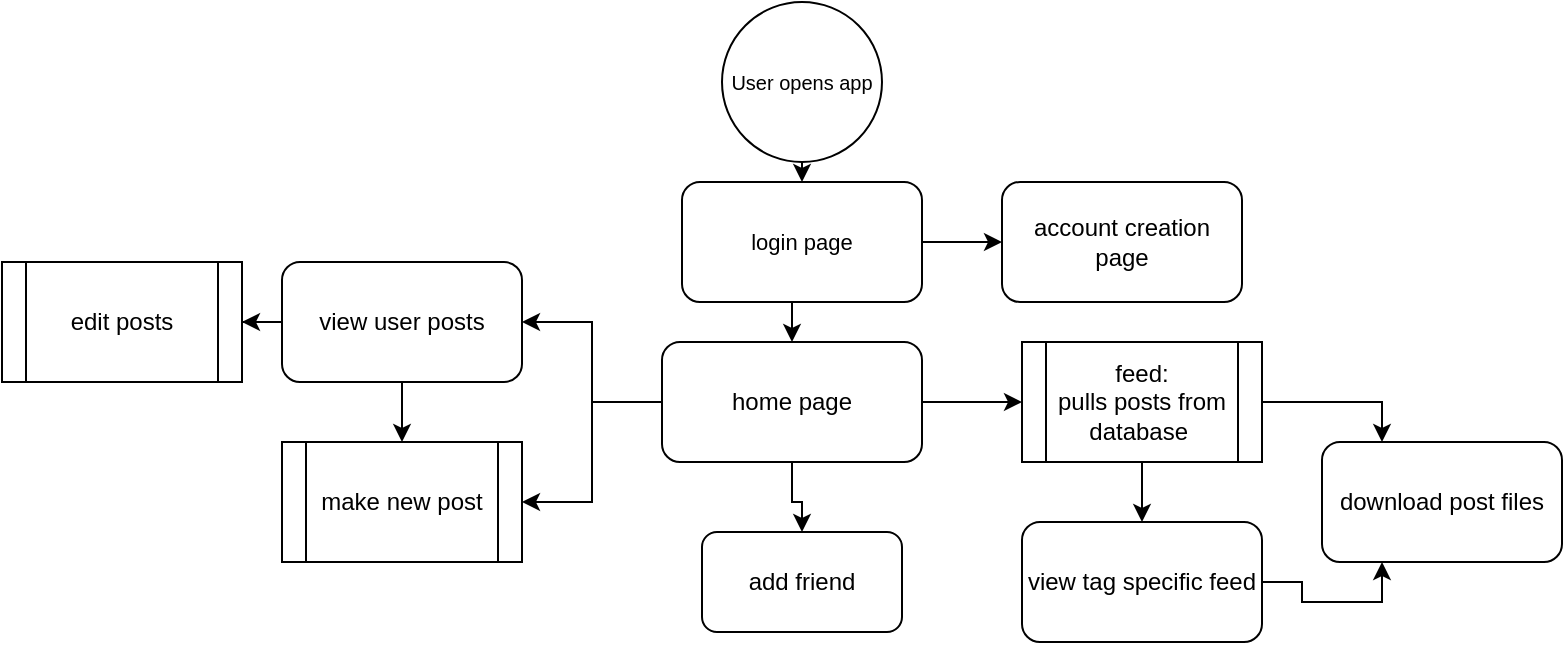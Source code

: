 <mxfile version="26.2.14">
  <diagram name="Page-1" id="vu_4zq0_CacOyYf7HeI1">
    <mxGraphModel grid="0" page="1" gridSize="10" guides="1" tooltips="1" connect="1" arrows="1" fold="1" pageScale="1" pageWidth="800" pageHeight="450" math="0" shadow="0">
      <root>
        <mxCell id="0" />
        <mxCell id="1" parent="0" />
        <mxCell id="XsgtjFMtZnnERw2dFV0--4" style="edgeStyle=orthogonalEdgeStyle;rounded=0;orthogonalLoop=1;jettySize=auto;html=1;exitX=0.5;exitY=1;exitDx=0;exitDy=0;entryX=0.5;entryY=0;entryDx=0;entryDy=0;" edge="1" parent="1" source="XsgtjFMtZnnERw2dFV0--1" target="XsgtjFMtZnnERw2dFV0--2">
          <mxGeometry relative="1" as="geometry" />
        </mxCell>
        <mxCell id="XsgtjFMtZnnERw2dFV0--1" value="&lt;font size=&quot;1&quot;&gt;User opens app&lt;/font&gt;" style="ellipse;whiteSpace=wrap;html=1;aspect=fixed;" vertex="1" parent="1">
          <mxGeometry x="370" y="10" width="80" height="80" as="geometry" />
        </mxCell>
        <mxCell id="XsgtjFMtZnnERw2dFV0--5" style="edgeStyle=orthogonalEdgeStyle;rounded=0;orthogonalLoop=1;jettySize=auto;html=1;exitX=0.5;exitY=1;exitDx=0;exitDy=0;entryX=0.5;entryY=0;entryDx=0;entryDy=0;" edge="1" parent="1" source="XsgtjFMtZnnERw2dFV0--2" target="XsgtjFMtZnnERw2dFV0--3">
          <mxGeometry relative="1" as="geometry" />
        </mxCell>
        <mxCell id="XsgtjFMtZnnERw2dFV0--16" style="edgeStyle=orthogonalEdgeStyle;rounded=0;orthogonalLoop=1;jettySize=auto;html=1;exitX=1;exitY=0.5;exitDx=0;exitDy=0;" edge="1" parent="1" source="XsgtjFMtZnnERw2dFV0--2" target="XsgtjFMtZnnERw2dFV0--15">
          <mxGeometry relative="1" as="geometry" />
        </mxCell>
        <mxCell id="XsgtjFMtZnnERw2dFV0--2" value="&lt;span style=&quot;font-size: 11px;&quot;&gt;login page&lt;/span&gt;" style="rounded=1;whiteSpace=wrap;html=1;" vertex="1" parent="1">
          <mxGeometry x="350" y="100" width="120" height="60" as="geometry" />
        </mxCell>
        <mxCell id="XsgtjFMtZnnERw2dFV0--8" style="edgeStyle=orthogonalEdgeStyle;rounded=0;orthogonalLoop=1;jettySize=auto;html=1;" edge="1" parent="1" source="XsgtjFMtZnnERw2dFV0--3" target="XsgtjFMtZnnERw2dFV0--6">
          <mxGeometry relative="1" as="geometry" />
        </mxCell>
        <mxCell id="XsgtjFMtZnnERw2dFV0--9" style="edgeStyle=orthogonalEdgeStyle;rounded=0;orthogonalLoop=1;jettySize=auto;html=1;entryX=1;entryY=0.5;entryDx=0;entryDy=0;" edge="1" parent="1" source="XsgtjFMtZnnERw2dFV0--3" target="XsgtjFMtZnnERw2dFV0--7">
          <mxGeometry relative="1" as="geometry" />
        </mxCell>
        <mxCell id="XsgtjFMtZnnERw2dFV0--14" style="edgeStyle=orthogonalEdgeStyle;rounded=0;orthogonalLoop=1;jettySize=auto;html=1;entryX=0.5;entryY=0;entryDx=0;entryDy=0;" edge="1" parent="1" source="XsgtjFMtZnnERw2dFV0--3" target="XsgtjFMtZnnERw2dFV0--13">
          <mxGeometry relative="1" as="geometry" />
        </mxCell>
        <mxCell id="XsgtjFMtZnnERw2dFV0--21" style="edgeStyle=orthogonalEdgeStyle;rounded=0;orthogonalLoop=1;jettySize=auto;html=1;entryX=1;entryY=0.5;entryDx=0;entryDy=0;" edge="1" parent="1" source="XsgtjFMtZnnERw2dFV0--3" target="XsgtjFMtZnnERw2dFV0--20">
          <mxGeometry relative="1" as="geometry" />
        </mxCell>
        <mxCell id="XsgtjFMtZnnERw2dFV0--3" value="home page" style="rounded=1;whiteSpace=wrap;html=1;" vertex="1" parent="1">
          <mxGeometry x="340" y="180" width="130" height="60" as="geometry" />
        </mxCell>
        <mxCell id="XsgtjFMtZnnERw2dFV0--11" value="" style="edgeStyle=orthogonalEdgeStyle;rounded=0;orthogonalLoop=1;jettySize=auto;html=1;" edge="1" parent="1" source="XsgtjFMtZnnERw2dFV0--6" target="XsgtjFMtZnnERw2dFV0--10">
          <mxGeometry relative="1" as="geometry" />
        </mxCell>
        <mxCell id="XsgtjFMtZnnERw2dFV0--18" style="edgeStyle=orthogonalEdgeStyle;rounded=0;orthogonalLoop=1;jettySize=auto;html=1;entryX=0.25;entryY=0;entryDx=0;entryDy=0;" edge="1" parent="1" source="XsgtjFMtZnnERw2dFV0--6" target="XsgtjFMtZnnERw2dFV0--17">
          <mxGeometry relative="1" as="geometry" />
        </mxCell>
        <mxCell id="XsgtjFMtZnnERw2dFV0--6" value="feed:&lt;div&gt;pulls posts from database&amp;nbsp;&lt;/div&gt;" style="shape=process;whiteSpace=wrap;html=1;backgroundOutline=1;" vertex="1" parent="1">
          <mxGeometry x="520" y="180" width="120" height="60" as="geometry" />
        </mxCell>
        <mxCell id="XsgtjFMtZnnERw2dFV0--7" value="make new post" style="shape=process;whiteSpace=wrap;html=1;backgroundOutline=1;" vertex="1" parent="1">
          <mxGeometry x="150" y="230" width="120" height="60" as="geometry" />
        </mxCell>
        <mxCell id="XsgtjFMtZnnERw2dFV0--19" style="edgeStyle=orthogonalEdgeStyle;rounded=0;orthogonalLoop=1;jettySize=auto;html=1;entryX=0.25;entryY=1;entryDx=0;entryDy=0;" edge="1" parent="1" source="XsgtjFMtZnnERw2dFV0--10" target="XsgtjFMtZnnERw2dFV0--17">
          <mxGeometry relative="1" as="geometry" />
        </mxCell>
        <mxCell id="XsgtjFMtZnnERw2dFV0--10" value="view tag specific feed" style="rounded=1;whiteSpace=wrap;html=1;" vertex="1" parent="1">
          <mxGeometry x="520" y="270" width="120" height="60" as="geometry" />
        </mxCell>
        <mxCell id="XsgtjFMtZnnERw2dFV0--13" value="add friend" style="rounded=1;whiteSpace=wrap;html=1;" vertex="1" parent="1">
          <mxGeometry x="360" y="275" width="100" height="50" as="geometry" />
        </mxCell>
        <mxCell id="XsgtjFMtZnnERw2dFV0--15" value="account creation page" style="rounded=1;whiteSpace=wrap;html=1;" vertex="1" parent="1">
          <mxGeometry x="510" y="100" width="120" height="60" as="geometry" />
        </mxCell>
        <mxCell id="XsgtjFMtZnnERw2dFV0--17" value="download post files" style="rounded=1;whiteSpace=wrap;html=1;" vertex="1" parent="1">
          <mxGeometry x="670" y="230" width="120" height="60" as="geometry" />
        </mxCell>
        <mxCell id="XsgtjFMtZnnERw2dFV0--22" style="edgeStyle=orthogonalEdgeStyle;rounded=0;orthogonalLoop=1;jettySize=auto;html=1;" edge="1" parent="1" source="XsgtjFMtZnnERw2dFV0--20" target="XsgtjFMtZnnERw2dFV0--7">
          <mxGeometry relative="1" as="geometry" />
        </mxCell>
        <mxCell id="XsgtjFMtZnnERw2dFV0--24" style="edgeStyle=orthogonalEdgeStyle;rounded=0;orthogonalLoop=1;jettySize=auto;html=1;entryX=1;entryY=0.5;entryDx=0;entryDy=0;" edge="1" parent="1" source="XsgtjFMtZnnERw2dFV0--20" target="XsgtjFMtZnnERw2dFV0--23">
          <mxGeometry relative="1" as="geometry">
            <mxPoint x="170" y="390" as="targetPoint" />
          </mxGeometry>
        </mxCell>
        <mxCell id="XsgtjFMtZnnERw2dFV0--20" value="view user posts" style="rounded=1;whiteSpace=wrap;html=1;" vertex="1" parent="1">
          <mxGeometry x="150" y="140" width="120" height="60" as="geometry" />
        </mxCell>
        <mxCell id="XsgtjFMtZnnERw2dFV0--23" value="edit posts" style="shape=process;whiteSpace=wrap;html=1;backgroundOutline=1;" vertex="1" parent="1">
          <mxGeometry x="10" y="140" width="120" height="60" as="geometry" />
        </mxCell>
      </root>
    </mxGraphModel>
  </diagram>
</mxfile>
